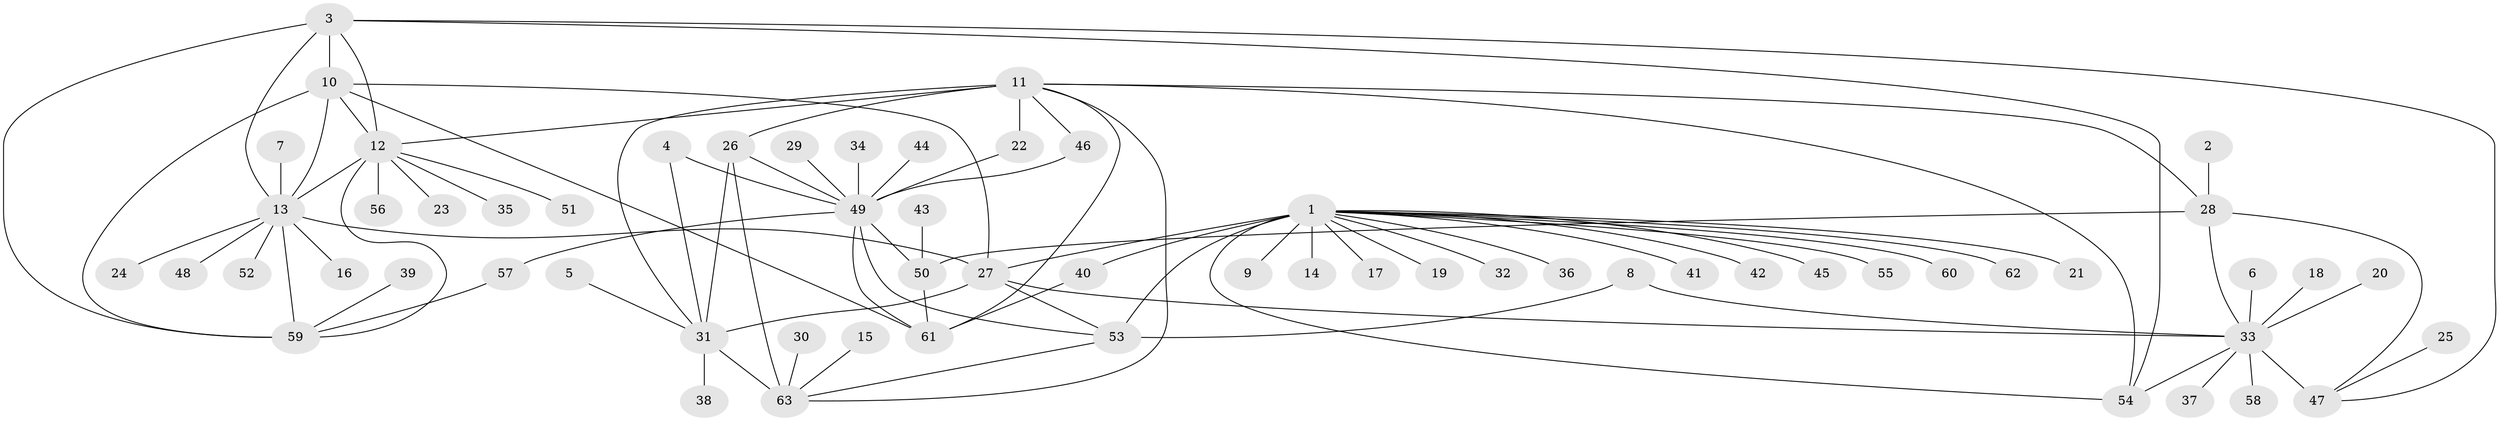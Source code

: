 // original degree distribution, {10: 0.07142857142857142, 7: 0.03968253968253968, 8: 0.03968253968253968, 6: 0.015873015873015872, 9: 0.031746031746031744, 5: 0.015873015873015872, 13: 0.015873015873015872, 12: 0.007936507936507936, 1: 0.5634920634920635, 2: 0.16666666666666666, 3: 0.031746031746031744}
// Generated by graph-tools (version 1.1) at 2025/37/03/04/25 23:37:49]
// undirected, 63 vertices, 92 edges
graph export_dot {
  node [color=gray90,style=filled];
  1;
  2;
  3;
  4;
  5;
  6;
  7;
  8;
  9;
  10;
  11;
  12;
  13;
  14;
  15;
  16;
  17;
  18;
  19;
  20;
  21;
  22;
  23;
  24;
  25;
  26;
  27;
  28;
  29;
  30;
  31;
  32;
  33;
  34;
  35;
  36;
  37;
  38;
  39;
  40;
  41;
  42;
  43;
  44;
  45;
  46;
  47;
  48;
  49;
  50;
  51;
  52;
  53;
  54;
  55;
  56;
  57;
  58;
  59;
  60;
  61;
  62;
  63;
  1 -- 9 [weight=1.0];
  1 -- 14 [weight=1.0];
  1 -- 17 [weight=1.0];
  1 -- 19 [weight=1.0];
  1 -- 21 [weight=1.0];
  1 -- 27 [weight=4.0];
  1 -- 32 [weight=1.0];
  1 -- 36 [weight=1.0];
  1 -- 40 [weight=1.0];
  1 -- 41 [weight=1.0];
  1 -- 42 [weight=1.0];
  1 -- 45 [weight=1.0];
  1 -- 53 [weight=4.0];
  1 -- 54 [weight=1.0];
  1 -- 55 [weight=1.0];
  1 -- 60 [weight=1.0];
  1 -- 62 [weight=1.0];
  2 -- 28 [weight=1.0];
  3 -- 10 [weight=2.0];
  3 -- 12 [weight=1.0];
  3 -- 13 [weight=1.0];
  3 -- 47 [weight=1.0];
  3 -- 54 [weight=1.0];
  3 -- 59 [weight=1.0];
  4 -- 31 [weight=1.0];
  4 -- 49 [weight=1.0];
  5 -- 31 [weight=1.0];
  6 -- 33 [weight=1.0];
  7 -- 13 [weight=1.0];
  8 -- 33 [weight=1.0];
  8 -- 53 [weight=1.0];
  10 -- 12 [weight=2.0];
  10 -- 13 [weight=2.0];
  10 -- 27 [weight=1.0];
  10 -- 59 [weight=2.0];
  10 -- 61 [weight=1.0];
  11 -- 12 [weight=1.0];
  11 -- 22 [weight=1.0];
  11 -- 26 [weight=1.0];
  11 -- 28 [weight=1.0];
  11 -- 31 [weight=3.0];
  11 -- 46 [weight=1.0];
  11 -- 54 [weight=1.0];
  11 -- 61 [weight=1.0];
  11 -- 63 [weight=1.0];
  12 -- 13 [weight=1.0];
  12 -- 23 [weight=1.0];
  12 -- 35 [weight=1.0];
  12 -- 51 [weight=1.0];
  12 -- 56 [weight=1.0];
  12 -- 59 [weight=1.0];
  13 -- 16 [weight=1.0];
  13 -- 24 [weight=1.0];
  13 -- 27 [weight=1.0];
  13 -- 48 [weight=1.0];
  13 -- 52 [weight=1.0];
  13 -- 59 [weight=1.0];
  15 -- 63 [weight=1.0];
  18 -- 33 [weight=1.0];
  20 -- 33 [weight=1.0];
  22 -- 49 [weight=1.0];
  25 -- 47 [weight=1.0];
  26 -- 31 [weight=3.0];
  26 -- 49 [weight=1.0];
  26 -- 63 [weight=1.0];
  27 -- 31 [weight=1.0];
  27 -- 33 [weight=1.0];
  27 -- 53 [weight=1.0];
  28 -- 33 [weight=4.0];
  28 -- 47 [weight=1.0];
  28 -- 50 [weight=1.0];
  29 -- 49 [weight=1.0];
  30 -- 63 [weight=1.0];
  31 -- 38 [weight=1.0];
  31 -- 63 [weight=3.0];
  33 -- 37 [weight=1.0];
  33 -- 47 [weight=4.0];
  33 -- 54 [weight=1.0];
  33 -- 58 [weight=1.0];
  34 -- 49 [weight=1.0];
  39 -- 59 [weight=1.0];
  40 -- 61 [weight=1.0];
  43 -- 50 [weight=1.0];
  44 -- 49 [weight=1.0];
  46 -- 49 [weight=1.0];
  49 -- 50 [weight=4.0];
  49 -- 53 [weight=1.0];
  49 -- 57 [weight=1.0];
  49 -- 61 [weight=4.0];
  50 -- 61 [weight=1.0];
  53 -- 63 [weight=1.0];
  57 -- 59 [weight=1.0];
}

